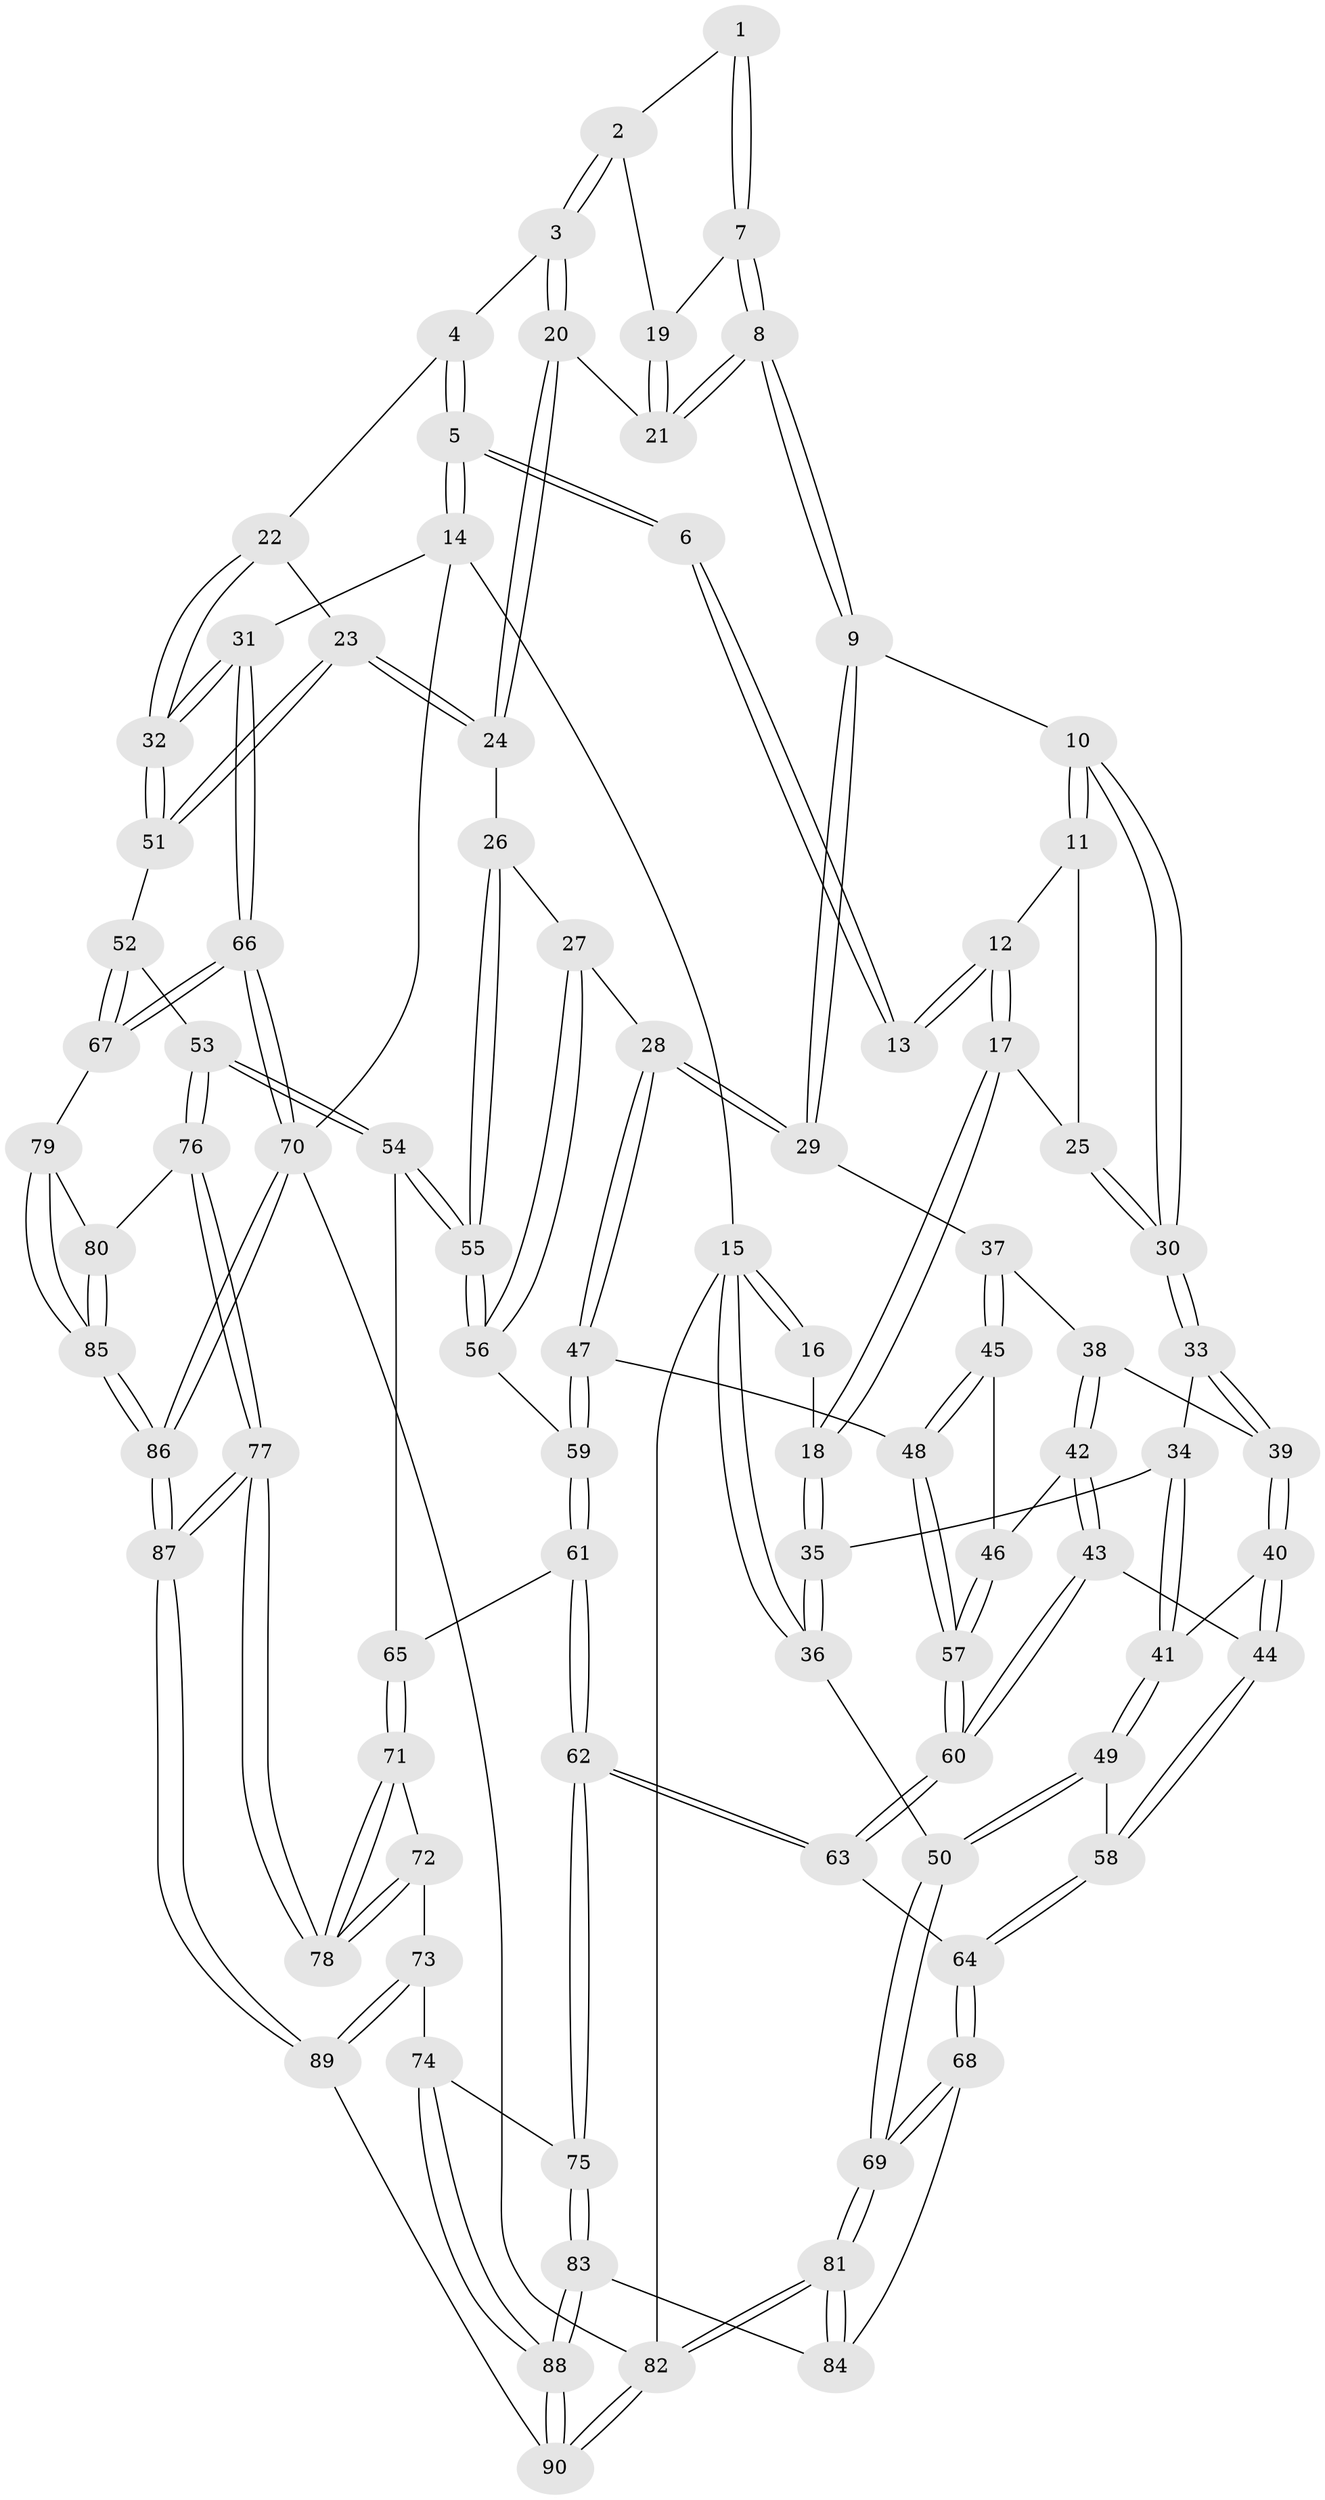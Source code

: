 // coarse degree distribution, {3: 0.2692307692307692, 5: 0.28846153846153844, 4: 0.28846153846153844, 7: 0.019230769230769232, 2: 0.038461538461538464, 6: 0.09615384615384616}
// Generated by graph-tools (version 1.1) at 2025/24/03/03/25 07:24:34]
// undirected, 90 vertices, 222 edges
graph export_dot {
graph [start="1"]
  node [color=gray90,style=filled];
  1 [pos="+0.41130677651368525+0"];
  2 [pos="+0.6315481675411945+0.09297567253688885"];
  3 [pos="+0.8360323216415132+0.029881091087249574"];
  4 [pos="+1+0"];
  5 [pos="+1+0"];
  6 [pos="+0.39211656445658744+0"];
  7 [pos="+0.47410050700708317+0.16939829469647394"];
  8 [pos="+0.4461332593546529+0.282608936079537"];
  9 [pos="+0.43191576061672277+0.2985466594579129"];
  10 [pos="+0.3396205910640323+0.2655303048102192"];
  11 [pos="+0.2836081037552949+0.2180804370803536"];
  12 [pos="+0.23664889660225472+0.056736460006844396"];
  13 [pos="+0.22858170777917872+0"];
  14 [pos="+1+0"];
  15 [pos="+0+0"];
  16 [pos="+0.20154263533589986+0"];
  17 [pos="+0.032956064049965025+0.25554744155680187"];
  18 [pos="+0+0.25849009388158634"];
  19 [pos="+0.62269005934042+0.10826785091701722"];
  20 [pos="+0.6627922361706136+0.25794560960357016"];
  21 [pos="+0.6356403891201508+0.24690365159966385"];
  22 [pos="+0.8810485702938267+0.250313708642879"];
  23 [pos="+0.7754420126764912+0.3886671512464747"];
  24 [pos="+0.7708330113742888+0.3883314123819602"];
  25 [pos="+0.13475224272361555+0.276546486453774"];
  26 [pos="+0.7327669962228178+0.40798068211562527"];
  27 [pos="+0.5979140459655167+0.45215622817545054"];
  28 [pos="+0.5467128225059251+0.4502088653732584"];
  29 [pos="+0.43833587181760275+0.33150223390373296"];
  30 [pos="+0.19298445210065046+0.4129736695232957"];
  31 [pos="+1+0.5208938648042821"];
  32 [pos="+1+0.5112106279729124"];
  33 [pos="+0.19214685328015493+0.4169542003285425"];
  34 [pos="+0+0.35657217207190867"];
  35 [pos="+0+0.2969114066341568"];
  36 [pos="+0+0.3130579729713944"];
  37 [pos="+0.3661229670306721+0.4308170187838445"];
  38 [pos="+0.24607521067582974+0.4385535637730324"];
  39 [pos="+0.1935371468165025+0.4274531508054742"];
  40 [pos="+0.19056172915061295+0.43428219893130177"];
  41 [pos="+0.12971258827036594+0.4951297777715526"];
  42 [pos="+0.3048735169999093+0.5348720356173513"];
  43 [pos="+0.27651105329320586+0.5667096883062422"];
  44 [pos="+0.26713552866143614+0.566787833075805"];
  45 [pos="+0.3535558570006536+0.49521849223054754"];
  46 [pos="+0.3493977282707601+0.5036077063597981"];
  47 [pos="+0.5130933040212441+0.5354165824969875"];
  48 [pos="+0.4810979059968704+0.5440635754207542"];
  49 [pos="+0.08642482658490716+0.6082675763141809"];
  50 [pos="+0+0.5463292603952352"];
  51 [pos="+0.8736951883800208+0.5109012220857629"];
  52 [pos="+0.8439191334174194+0.5785208088542682"];
  53 [pos="+0.7656324599735993+0.6776201624773397"];
  54 [pos="+0.6964804030017588+0.6682318922606628"];
  55 [pos="+0.6795888664109859+0.6331623171822454"];
  56 [pos="+0.6605442211221035+0.6105952688703992"];
  57 [pos="+0.4045007567769267+0.5894126783876886"];
  58 [pos="+0.11770455010024021+0.6385694938346012"];
  59 [pos="+0.5231595870907119+0.5754088637899756"];
  60 [pos="+0.36905643061565446+0.6891672571952713"];
  61 [pos="+0.5187752084372339+0.6591990020365845"];
  62 [pos="+0.39367207868691495+0.7494305658906584"];
  63 [pos="+0.3769866191456129+0.7326907056371609"];
  64 [pos="+0.144501820461185+0.7198452208055366"];
  65 [pos="+0.6391201606307609+0.7020614276899911"];
  66 [pos="+1+0.7952439967021108"];
  67 [pos="+1+0.8119472440077508"];
  68 [pos="+0.12310968941905795+0.7860434725296679"];
  69 [pos="+0+0.9797560787865576"];
  70 [pos="+1+1"];
  71 [pos="+0.6372163011469678+0.7075453602518861"];
  72 [pos="+0.5171854052536203+0.8203498521904923"];
  73 [pos="+0.44500451879705444+0.824203715188222"];
  74 [pos="+0.43471649668678297+0.8158359116743805"];
  75 [pos="+0.398731879106829+0.7702500145582837"];
  76 [pos="+0.8241632393361898+0.8030698333550826"];
  77 [pos="+0.6798139296752457+0.9128430128693209"];
  78 [pos="+0.6558021965500531+0.8838454338407373"];
  79 [pos="+0.9928282252369458+0.8244704826220967"];
  80 [pos="+0.8641488036619817+0.8184776163124459"];
  81 [pos="+0+1"];
  82 [pos="+0+1"];
  83 [pos="+0.22345772843664755+0.9138719332025361"];
  84 [pos="+0.17787263019767044+0.8855196437504109"];
  85 [pos="+0.7919279734004405+1"];
  86 [pos="+0.7824988809110702+1"];
  87 [pos="+0.6341318079852243+1"];
  88 [pos="+0.2750051216029877+1"];
  89 [pos="+0.5360353794884715+1"];
  90 [pos="+0.31538340342481574+1"];
  1 -- 2;
  1 -- 7;
  1 -- 7;
  2 -- 3;
  2 -- 3;
  2 -- 19;
  3 -- 4;
  3 -- 20;
  3 -- 20;
  4 -- 5;
  4 -- 5;
  4 -- 22;
  5 -- 6;
  5 -- 6;
  5 -- 14;
  5 -- 14;
  6 -- 13;
  6 -- 13;
  7 -- 8;
  7 -- 8;
  7 -- 19;
  8 -- 9;
  8 -- 9;
  8 -- 21;
  8 -- 21;
  9 -- 10;
  9 -- 29;
  9 -- 29;
  10 -- 11;
  10 -- 11;
  10 -- 30;
  10 -- 30;
  11 -- 12;
  11 -- 25;
  12 -- 13;
  12 -- 13;
  12 -- 17;
  12 -- 17;
  14 -- 15;
  14 -- 31;
  14 -- 70;
  15 -- 16;
  15 -- 16;
  15 -- 36;
  15 -- 36;
  15 -- 82;
  16 -- 18;
  17 -- 18;
  17 -- 18;
  17 -- 25;
  18 -- 35;
  18 -- 35;
  19 -- 21;
  19 -- 21;
  20 -- 21;
  20 -- 24;
  20 -- 24;
  22 -- 23;
  22 -- 32;
  22 -- 32;
  23 -- 24;
  23 -- 24;
  23 -- 51;
  23 -- 51;
  24 -- 26;
  25 -- 30;
  25 -- 30;
  26 -- 27;
  26 -- 55;
  26 -- 55;
  27 -- 28;
  27 -- 56;
  27 -- 56;
  28 -- 29;
  28 -- 29;
  28 -- 47;
  28 -- 47;
  29 -- 37;
  30 -- 33;
  30 -- 33;
  31 -- 32;
  31 -- 32;
  31 -- 66;
  31 -- 66;
  32 -- 51;
  32 -- 51;
  33 -- 34;
  33 -- 39;
  33 -- 39;
  34 -- 35;
  34 -- 41;
  34 -- 41;
  35 -- 36;
  35 -- 36;
  36 -- 50;
  37 -- 38;
  37 -- 45;
  37 -- 45;
  38 -- 39;
  38 -- 42;
  38 -- 42;
  39 -- 40;
  39 -- 40;
  40 -- 41;
  40 -- 44;
  40 -- 44;
  41 -- 49;
  41 -- 49;
  42 -- 43;
  42 -- 43;
  42 -- 46;
  43 -- 44;
  43 -- 60;
  43 -- 60;
  44 -- 58;
  44 -- 58;
  45 -- 46;
  45 -- 48;
  45 -- 48;
  46 -- 57;
  46 -- 57;
  47 -- 48;
  47 -- 59;
  47 -- 59;
  48 -- 57;
  48 -- 57;
  49 -- 50;
  49 -- 50;
  49 -- 58;
  50 -- 69;
  50 -- 69;
  51 -- 52;
  52 -- 53;
  52 -- 67;
  52 -- 67;
  53 -- 54;
  53 -- 54;
  53 -- 76;
  53 -- 76;
  54 -- 55;
  54 -- 55;
  54 -- 65;
  55 -- 56;
  55 -- 56;
  56 -- 59;
  57 -- 60;
  57 -- 60;
  58 -- 64;
  58 -- 64;
  59 -- 61;
  59 -- 61;
  60 -- 63;
  60 -- 63;
  61 -- 62;
  61 -- 62;
  61 -- 65;
  62 -- 63;
  62 -- 63;
  62 -- 75;
  62 -- 75;
  63 -- 64;
  64 -- 68;
  64 -- 68;
  65 -- 71;
  65 -- 71;
  66 -- 67;
  66 -- 67;
  66 -- 70;
  66 -- 70;
  67 -- 79;
  68 -- 69;
  68 -- 69;
  68 -- 84;
  69 -- 81;
  69 -- 81;
  70 -- 86;
  70 -- 86;
  70 -- 82;
  71 -- 72;
  71 -- 78;
  71 -- 78;
  72 -- 73;
  72 -- 78;
  72 -- 78;
  73 -- 74;
  73 -- 89;
  73 -- 89;
  74 -- 75;
  74 -- 88;
  74 -- 88;
  75 -- 83;
  75 -- 83;
  76 -- 77;
  76 -- 77;
  76 -- 80;
  77 -- 78;
  77 -- 78;
  77 -- 87;
  77 -- 87;
  79 -- 80;
  79 -- 85;
  79 -- 85;
  80 -- 85;
  80 -- 85;
  81 -- 82;
  81 -- 82;
  81 -- 84;
  81 -- 84;
  82 -- 90;
  82 -- 90;
  83 -- 84;
  83 -- 88;
  83 -- 88;
  85 -- 86;
  85 -- 86;
  86 -- 87;
  86 -- 87;
  87 -- 89;
  87 -- 89;
  88 -- 90;
  88 -- 90;
  89 -- 90;
}
